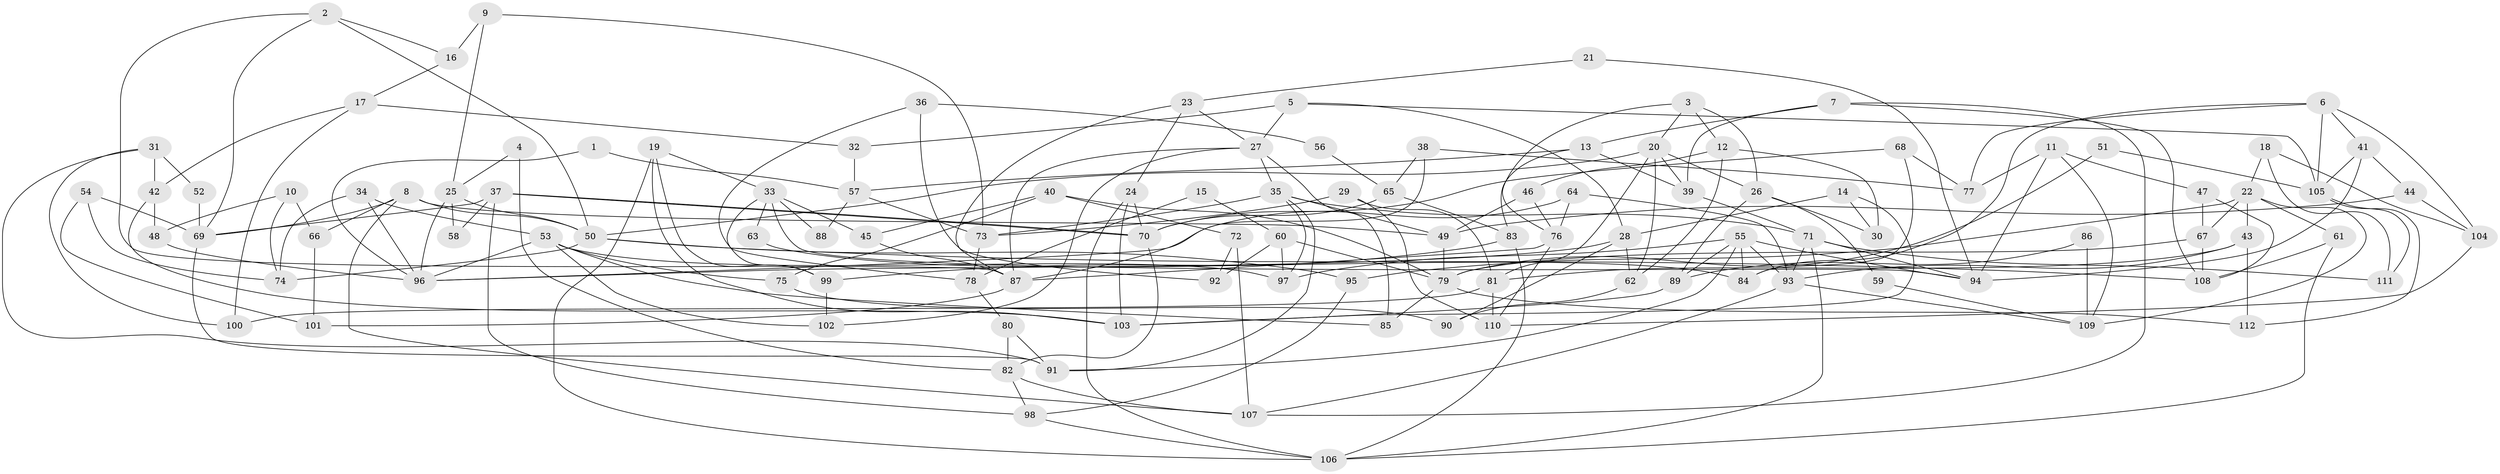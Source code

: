 // Generated by graph-tools (version 1.1) at 2025/02/03/09/25 03:02:12]
// undirected, 112 vertices, 224 edges
graph export_dot {
graph [start="1"]
  node [color=gray90,style=filled];
  1;
  2;
  3;
  4;
  5;
  6;
  7;
  8;
  9;
  10;
  11;
  12;
  13;
  14;
  15;
  16;
  17;
  18;
  19;
  20;
  21;
  22;
  23;
  24;
  25;
  26;
  27;
  28;
  29;
  30;
  31;
  32;
  33;
  34;
  35;
  36;
  37;
  38;
  39;
  40;
  41;
  42;
  43;
  44;
  45;
  46;
  47;
  48;
  49;
  50;
  51;
  52;
  53;
  54;
  55;
  56;
  57;
  58;
  59;
  60;
  61;
  62;
  63;
  64;
  65;
  66;
  67;
  68;
  69;
  70;
  71;
  72;
  73;
  74;
  75;
  76;
  77;
  78;
  79;
  80;
  81;
  82;
  83;
  84;
  85;
  86;
  87;
  88;
  89;
  90;
  91;
  92;
  93;
  94;
  95;
  96;
  97;
  98;
  99;
  100;
  101;
  102;
  103;
  104;
  105;
  106;
  107;
  108;
  109;
  110;
  111;
  112;
  1 -- 96;
  1 -- 57;
  2 -- 50;
  2 -- 87;
  2 -- 16;
  2 -- 69;
  3 -- 20;
  3 -- 76;
  3 -- 12;
  3 -- 26;
  4 -- 25;
  4 -- 82;
  5 -- 32;
  5 -- 27;
  5 -- 28;
  5 -- 105;
  6 -- 104;
  6 -- 105;
  6 -- 41;
  6 -- 77;
  6 -- 84;
  7 -- 39;
  7 -- 107;
  7 -- 13;
  7 -- 108;
  8 -- 49;
  8 -- 50;
  8 -- 66;
  8 -- 69;
  8 -- 107;
  9 -- 73;
  9 -- 25;
  9 -- 16;
  10 -- 74;
  10 -- 66;
  10 -- 48;
  11 -- 47;
  11 -- 94;
  11 -- 77;
  11 -- 109;
  12 -- 62;
  12 -- 30;
  12 -- 46;
  13 -- 83;
  13 -- 39;
  13 -- 57;
  14 -- 30;
  14 -- 28;
  14 -- 103;
  15 -- 60;
  15 -- 78;
  16 -- 17;
  17 -- 100;
  17 -- 32;
  17 -- 42;
  18 -- 22;
  18 -- 111;
  18 -- 104;
  19 -- 103;
  19 -- 106;
  19 -- 33;
  19 -- 99;
  20 -- 39;
  20 -- 50;
  20 -- 26;
  20 -- 62;
  20 -- 81;
  21 -- 94;
  21 -- 23;
  22 -- 109;
  22 -- 43;
  22 -- 61;
  22 -- 67;
  22 -- 95;
  23 -- 27;
  23 -- 24;
  23 -- 87;
  24 -- 103;
  24 -- 106;
  24 -- 70;
  25 -- 50;
  25 -- 96;
  25 -- 58;
  26 -- 30;
  26 -- 59;
  26 -- 89;
  27 -- 87;
  27 -- 102;
  27 -- 35;
  27 -- 85;
  28 -- 96;
  28 -- 62;
  28 -- 90;
  29 -- 110;
  29 -- 81;
  29 -- 73;
  31 -- 42;
  31 -- 91;
  31 -- 52;
  31 -- 100;
  32 -- 57;
  33 -- 94;
  33 -- 45;
  33 -- 63;
  33 -- 88;
  33 -- 99;
  34 -- 96;
  34 -- 53;
  34 -- 74;
  35 -- 91;
  35 -- 49;
  35 -- 71;
  35 -- 73;
  35 -- 97;
  36 -- 92;
  36 -- 78;
  36 -- 56;
  37 -- 69;
  37 -- 70;
  37 -- 70;
  37 -- 58;
  37 -- 98;
  38 -- 77;
  38 -- 87;
  38 -- 65;
  39 -- 71;
  40 -- 45;
  40 -- 75;
  40 -- 72;
  40 -- 79;
  41 -- 94;
  41 -- 44;
  41 -- 105;
  42 -- 48;
  42 -- 103;
  43 -- 93;
  43 -- 112;
  43 -- 81;
  44 -- 49;
  44 -- 104;
  45 -- 87;
  46 -- 49;
  46 -- 76;
  47 -- 108;
  47 -- 67;
  48 -- 96;
  49 -- 79;
  50 -- 95;
  50 -- 108;
  50 -- 74;
  51 -- 79;
  51 -- 105;
  52 -- 69;
  53 -- 97;
  53 -- 85;
  53 -- 75;
  53 -- 96;
  53 -- 102;
  54 -- 74;
  54 -- 69;
  54 -- 101;
  55 -- 89;
  55 -- 84;
  55 -- 91;
  55 -- 93;
  55 -- 94;
  55 -- 97;
  56 -- 65;
  57 -- 73;
  57 -- 88;
  59 -- 109;
  60 -- 97;
  60 -- 79;
  60 -- 92;
  61 -- 106;
  61 -- 108;
  62 -- 90;
  63 -- 84;
  64 -- 93;
  64 -- 76;
  64 -- 96;
  65 -- 70;
  65 -- 83;
  66 -- 101;
  67 -- 108;
  67 -- 79;
  68 -- 70;
  68 -- 77;
  68 -- 84;
  69 -- 91;
  70 -- 82;
  71 -- 106;
  71 -- 93;
  71 -- 94;
  71 -- 111;
  72 -- 107;
  72 -- 92;
  73 -- 78;
  75 -- 90;
  76 -- 110;
  76 -- 87;
  78 -- 80;
  79 -- 85;
  79 -- 112;
  80 -- 82;
  80 -- 91;
  81 -- 100;
  81 -- 110;
  82 -- 107;
  82 -- 98;
  83 -- 99;
  83 -- 106;
  86 -- 89;
  86 -- 109;
  87 -- 101;
  89 -- 103;
  93 -- 107;
  93 -- 109;
  95 -- 98;
  98 -- 106;
  99 -- 102;
  104 -- 110;
  105 -- 111;
  105 -- 112;
}
